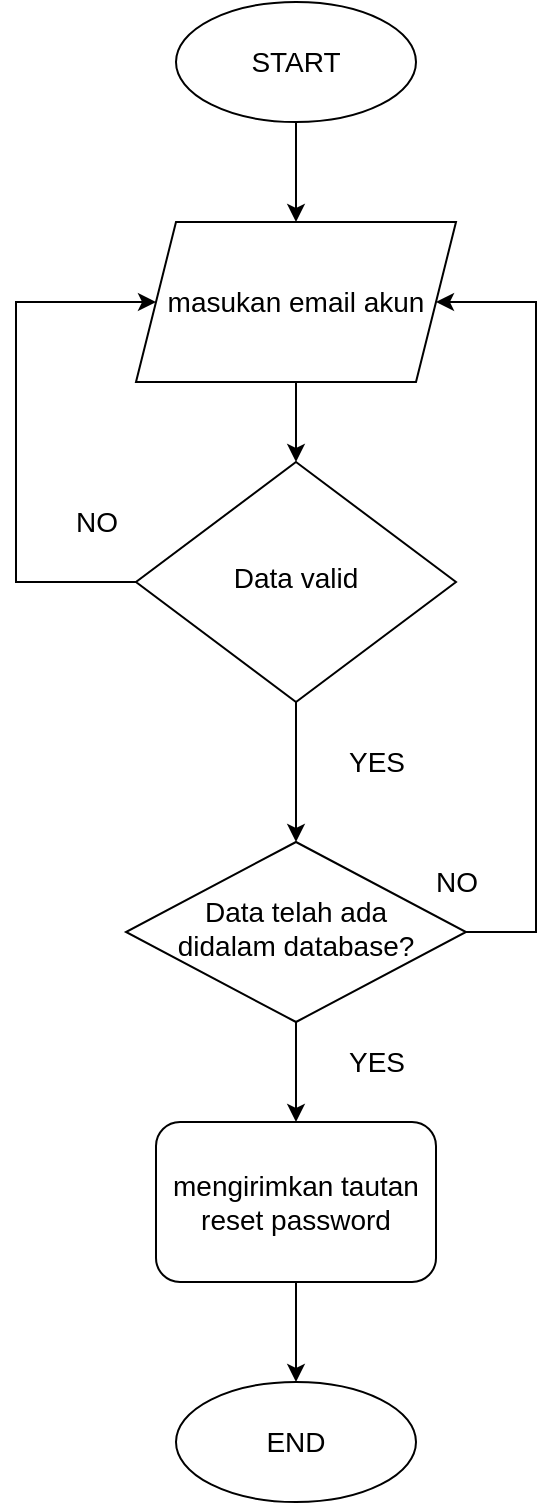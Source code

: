 <mxfile version="18.0.6" type="device"><diagram id="C5RBs43oDa-KdzZeNtuy" name="Page-1"><mxGraphModel dx="1038" dy="609" grid="1" gridSize="10" guides="1" tooltips="1" connect="1" arrows="1" fold="1" page="1" pageScale="1" pageWidth="827" pageHeight="1169" math="0" shadow="0"><root><mxCell id="WIyWlLk6GJQsqaUBKTNV-0"/><mxCell id="WIyWlLk6GJQsqaUBKTNV-1" parent="WIyWlLk6GJQsqaUBKTNV-0"/><mxCell id="UgbYSYg1ITF8Frwe3EzX-13" value="" style="edgeStyle=orthogonalEdgeStyle;rounded=0;orthogonalLoop=1;jettySize=auto;html=1;fontSize=14;" parent="WIyWlLk6GJQsqaUBKTNV-1" source="WIyWlLk6GJQsqaUBKTNV-6" target="UgbYSYg1ITF8Frwe3EzX-12" edge="1"><mxGeometry relative="1" as="geometry"/></mxCell><mxCell id="WIyWlLk6GJQsqaUBKTNV-6" value="&lt;span style=&quot;font-size: 14px;&quot;&gt;Data valid&lt;/span&gt;" style="rhombus;whiteSpace=wrap;html=1;shadow=0;fontFamily=Helvetica;fontSize=12;align=center;strokeWidth=1;spacing=6;spacingTop=-4;" parent="WIyWlLk6GJQsqaUBKTNV-1" vertex="1"><mxGeometry x="160" y="260" width="160" height="120" as="geometry"/></mxCell><mxCell id="UgbYSYg1ITF8Frwe3EzX-0" value="&lt;font style=&quot;font-size: 14px;&quot;&gt;START&lt;/font&gt;" style="ellipse;whiteSpace=wrap;html=1;rounded=1;glass=0;strokeWidth=1;shadow=0;" parent="WIyWlLk6GJQsqaUBKTNV-1" vertex="1"><mxGeometry x="180" y="30" width="120" height="60" as="geometry"/></mxCell><mxCell id="UgbYSYg1ITF8Frwe3EzX-2" value="masukan email akun" style="shape=parallelogram;perimeter=parallelogramPerimeter;whiteSpace=wrap;html=1;fixedSize=1;fontSize=14;" parent="WIyWlLk6GJQsqaUBKTNV-1" vertex="1"><mxGeometry x="160" y="140" width="160" height="80" as="geometry"/></mxCell><mxCell id="UgbYSYg1ITF8Frwe3EzX-3" value="" style="endArrow=classic;html=1;rounded=0;fontSize=14;exitX=0.5;exitY=1;exitDx=0;exitDy=0;entryX=0.5;entryY=0;entryDx=0;entryDy=0;" parent="WIyWlLk6GJQsqaUBKTNV-1" source="UgbYSYg1ITF8Frwe3EzX-0" target="UgbYSYg1ITF8Frwe3EzX-2" edge="1"><mxGeometry width="50" height="50" relative="1" as="geometry"><mxPoint x="360" y="210" as="sourcePoint"/><mxPoint x="410" y="160" as="targetPoint"/></mxGeometry></mxCell><mxCell id="UgbYSYg1ITF8Frwe3EzX-4" value="" style="endArrow=classic;html=1;rounded=0;fontSize=14;exitX=0;exitY=0.5;exitDx=0;exitDy=0;entryX=0;entryY=0.5;entryDx=0;entryDy=0;" parent="WIyWlLk6GJQsqaUBKTNV-1" source="WIyWlLk6GJQsqaUBKTNV-6" target="UgbYSYg1ITF8Frwe3EzX-2" edge="1"><mxGeometry width="50" height="50" relative="1" as="geometry"><mxPoint x="370" y="220" as="sourcePoint"/><mxPoint x="420" y="170" as="targetPoint"/><Array as="points"><mxPoint x="100" y="320"/><mxPoint x="100" y="180"/></Array></mxGeometry></mxCell><mxCell id="UgbYSYg1ITF8Frwe3EzX-5" value="NO" style="text;html=1;align=center;verticalAlign=middle;resizable=0;points=[];autosize=1;strokeColor=none;fillColor=none;fontSize=14;" parent="WIyWlLk6GJQsqaUBKTNV-1" vertex="1"><mxGeometry x="120" y="280" width="40" height="20" as="geometry"/></mxCell><mxCell id="UgbYSYg1ITF8Frwe3EzX-6" value="" style="endArrow=classic;html=1;rounded=0;fontSize=14;exitX=0.5;exitY=1;exitDx=0;exitDy=0;entryX=0.5;entryY=0;entryDx=0;entryDy=0;" parent="WIyWlLk6GJQsqaUBKTNV-1" source="UgbYSYg1ITF8Frwe3EzX-2" target="WIyWlLk6GJQsqaUBKTNV-6" edge="1"><mxGeometry width="50" height="50" relative="1" as="geometry"><mxPoint x="260" y="270" as="sourcePoint"/><mxPoint x="310" y="220" as="targetPoint"/></mxGeometry></mxCell><mxCell id="UgbYSYg1ITF8Frwe3EzX-8" value="YES" style="text;html=1;align=center;verticalAlign=middle;resizable=0;points=[];autosize=1;strokeColor=none;fillColor=none;fontSize=14;" parent="WIyWlLk6GJQsqaUBKTNV-1" vertex="1"><mxGeometry x="260" y="400" width="40" height="20" as="geometry"/></mxCell><mxCell id="UgbYSYg1ITF8Frwe3EzX-12" value="&lt;span style=&quot;font-size: 14px;&quot;&gt;Data telah ada&lt;/span&gt;&lt;br style=&quot;font-size: 14px;&quot;&gt;&lt;span style=&quot;font-size: 14px;&quot;&gt;didalam database?&lt;/span&gt;" style="rhombus;whiteSpace=wrap;html=1;shadow=0;strokeWidth=1;spacing=6;spacingTop=-4;" parent="WIyWlLk6GJQsqaUBKTNV-1" vertex="1"><mxGeometry x="155" y="450" width="170" height="90" as="geometry"/></mxCell><mxCell id="UgbYSYg1ITF8Frwe3EzX-14" value="" style="endArrow=classic;html=1;rounded=0;fontSize=14;exitX=0.5;exitY=1;exitDx=0;exitDy=0;entryX=0.5;entryY=0;entryDx=0;entryDy=0;" parent="WIyWlLk6GJQsqaUBKTNV-1" source="UgbYSYg1ITF8Frwe3EzX-12" target="UgbYSYg1ITF8Frwe3EzX-18" edge="1"><mxGeometry width="50" height="50" relative="1" as="geometry"><mxPoint x="370" y="540" as="sourcePoint"/><mxPoint x="240" y="580" as="targetPoint"/></mxGeometry></mxCell><mxCell id="UgbYSYg1ITF8Frwe3EzX-15" value="YES" style="text;html=1;align=center;verticalAlign=middle;resizable=0;points=[];autosize=1;strokeColor=none;fillColor=none;fontSize=14;" parent="WIyWlLk6GJQsqaUBKTNV-1" vertex="1"><mxGeometry x="260" y="550" width="40" height="20" as="geometry"/></mxCell><mxCell id="UgbYSYg1ITF8Frwe3EzX-16" value="" style="endArrow=classic;html=1;rounded=0;fontSize=14;exitX=1;exitY=0.5;exitDx=0;exitDy=0;entryX=1;entryY=0.5;entryDx=0;entryDy=0;" parent="WIyWlLk6GJQsqaUBKTNV-1" source="UgbYSYg1ITF8Frwe3EzX-12" target="UgbYSYg1ITF8Frwe3EzX-2" edge="1"><mxGeometry width="50" height="50" relative="1" as="geometry"><mxPoint x="370" y="540" as="sourcePoint"/><mxPoint x="420" y="490" as="targetPoint"/><Array as="points"><mxPoint x="360" y="495"/><mxPoint x="360" y="180"/></Array></mxGeometry></mxCell><mxCell id="UgbYSYg1ITF8Frwe3EzX-17" value="NO" style="text;html=1;align=center;verticalAlign=middle;resizable=0;points=[];autosize=1;strokeColor=none;fillColor=none;fontSize=14;" parent="WIyWlLk6GJQsqaUBKTNV-1" vertex="1"><mxGeometry x="300" y="460" width="40" height="20" as="geometry"/></mxCell><mxCell id="c2lu3-2KED3ojwTSmJu6-3" value="" style="edgeStyle=orthogonalEdgeStyle;rounded=0;orthogonalLoop=1;jettySize=auto;html=1;fontSize=14;" edge="1" parent="WIyWlLk6GJQsqaUBKTNV-1" source="UgbYSYg1ITF8Frwe3EzX-18" target="c2lu3-2KED3ojwTSmJu6-2"><mxGeometry relative="1" as="geometry"/></mxCell><mxCell id="UgbYSYg1ITF8Frwe3EzX-18" value="mengirimkan tautan reset password" style="rounded=1;whiteSpace=wrap;html=1;fontSize=14;" parent="WIyWlLk6GJQsqaUBKTNV-1" vertex="1"><mxGeometry x="170" y="590" width="140" height="80" as="geometry"/></mxCell><mxCell id="c2lu3-2KED3ojwTSmJu6-2" value="END" style="ellipse;whiteSpace=wrap;html=1;fontSize=14;rounded=1;" vertex="1" parent="WIyWlLk6GJQsqaUBKTNV-1"><mxGeometry x="180" y="720" width="120" height="60" as="geometry"/></mxCell></root></mxGraphModel></diagram></mxfile>
